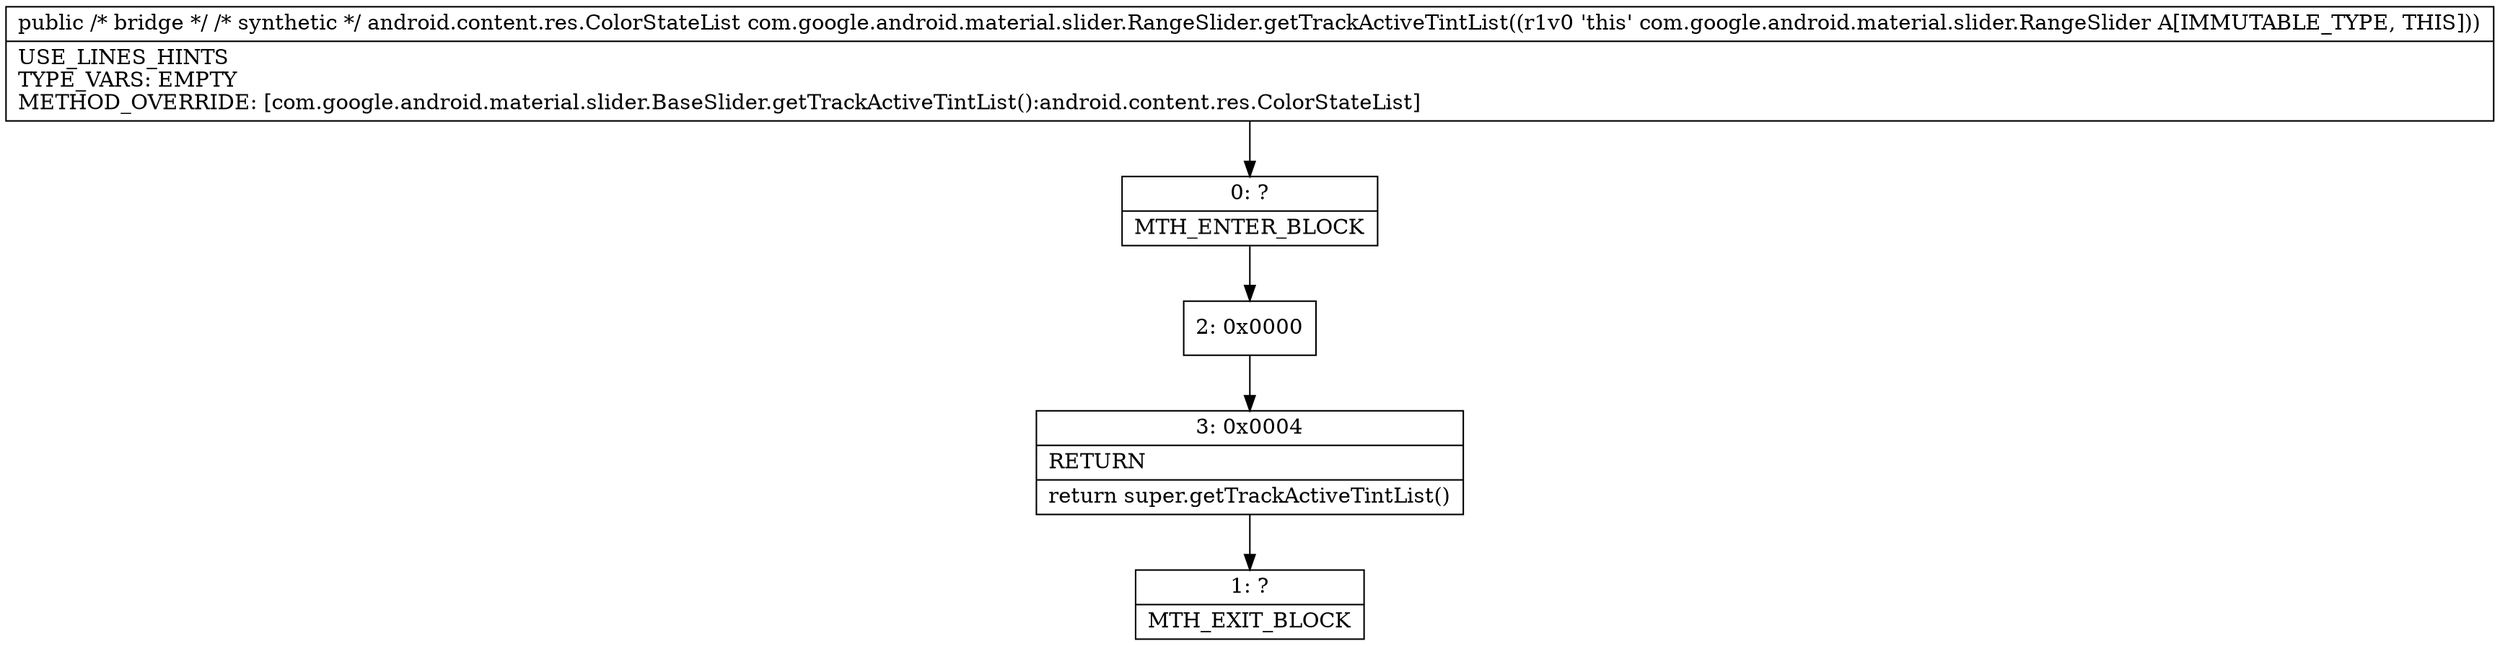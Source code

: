 digraph "CFG forcom.google.android.material.slider.RangeSlider.getTrackActiveTintList()Landroid\/content\/res\/ColorStateList;" {
Node_0 [shape=record,label="{0\:\ ?|MTH_ENTER_BLOCK\l}"];
Node_2 [shape=record,label="{2\:\ 0x0000}"];
Node_3 [shape=record,label="{3\:\ 0x0004|RETURN\l|return super.getTrackActiveTintList()\l}"];
Node_1 [shape=record,label="{1\:\ ?|MTH_EXIT_BLOCK\l}"];
MethodNode[shape=record,label="{public \/* bridge *\/ \/* synthetic *\/ android.content.res.ColorStateList com.google.android.material.slider.RangeSlider.getTrackActiveTintList((r1v0 'this' com.google.android.material.slider.RangeSlider A[IMMUTABLE_TYPE, THIS]))  | USE_LINES_HINTS\lTYPE_VARS: EMPTY\lMETHOD_OVERRIDE: [com.google.android.material.slider.BaseSlider.getTrackActiveTintList():android.content.res.ColorStateList]\l}"];
MethodNode -> Node_0;Node_0 -> Node_2;
Node_2 -> Node_3;
Node_3 -> Node_1;
}

